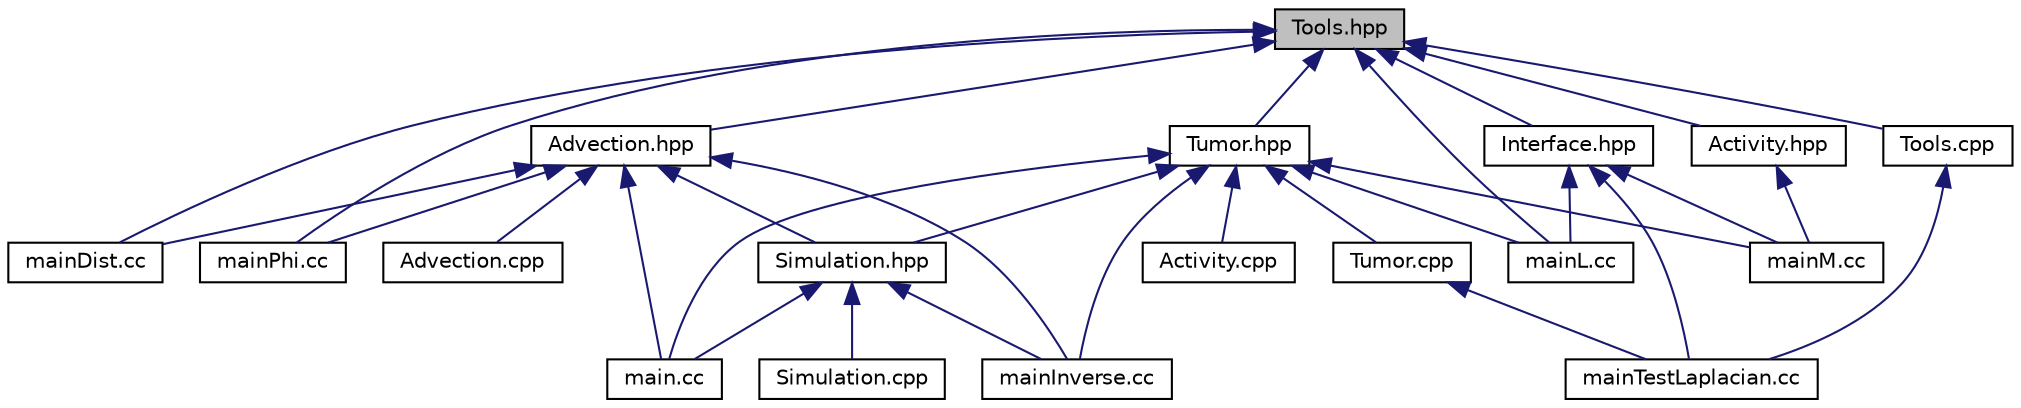 digraph "Tools.hpp"
{
  edge [fontname="Helvetica",fontsize="10",labelfontname="Helvetica",labelfontsize="10"];
  node [fontname="Helvetica",fontsize="10",shape=record];
  Node1 [label="Tools.hpp",height=0.2,width=0.4,color="black", fillcolor="grey75", style="filled", fontcolor="black"];
  Node1 -> Node2 [dir="back",color="midnightblue",fontsize="10",style="solid",fontname="Helvetica"];
  Node2 [label="Tumor.hpp",height=0.2,width=0.4,color="black", fillcolor="white", style="filled",URL="$_tumor_8hpp.html",tooltip="Contain Tumor class tools. "];
  Node2 -> Node3 [dir="back",color="midnightblue",fontsize="10",style="solid",fontname="Helvetica"];
  Node3 [label="Activity.cpp",height=0.2,width=0.4,color="black", fillcolor="white", style="filled",URL="$_activity_8cpp.html"];
  Node2 -> Node4 [dir="back",color="midnightblue",fontsize="10",style="solid",fontname="Helvetica"];
  Node4 [label="main.cc",height=0.2,width=0.4,color="black", fillcolor="white", style="filled",URL="$main_8cc.html",tooltip="Tumor simulation through time. "];
  Node2 -> Node5 [dir="back",color="midnightblue",fontsize="10",style="solid",fontname="Helvetica"];
  Node5 [label="Simulation.hpp",height=0.2,width=0.4,color="black", fillcolor="white", style="filled",URL="$_simulation_8hpp.html"];
  Node5 -> Node4 [dir="back",color="midnightblue",fontsize="10",style="solid",fontname="Helvetica"];
  Node5 -> Node6 [dir="back",color="midnightblue",fontsize="10",style="solid",fontname="Helvetica"];
  Node6 [label="mainInverse.cc",height=0.2,width=0.4,color="black", fillcolor="white", style="filled",URL="$main_inverse_8cc.html"];
  Node5 -> Node7 [dir="back",color="midnightblue",fontsize="10",style="solid",fontname="Helvetica"];
  Node7 [label="Simulation.cpp",height=0.2,width=0.4,color="black", fillcolor="white", style="filled",URL="$_simulation_8cpp.html"];
  Node2 -> Node6 [dir="back",color="midnightblue",fontsize="10",style="solid",fontname="Helvetica"];
  Node2 -> Node8 [dir="back",color="midnightblue",fontsize="10",style="solid",fontname="Helvetica"];
  Node8 [label="mainL.cc",height=0.2,width=0.4,color="black", fillcolor="white", style="filled",URL="$main_l_8cc.html"];
  Node2 -> Node9 [dir="back",color="midnightblue",fontsize="10",style="solid",fontname="Helvetica"];
  Node9 [label="mainM.cc",height=0.2,width=0.4,color="black", fillcolor="white", style="filled",URL="$main_m_8cc.html"];
  Node2 -> Node10 [dir="back",color="midnightblue",fontsize="10",style="solid",fontname="Helvetica"];
  Node10 [label="Tumor.cpp",height=0.2,width=0.4,color="black", fillcolor="white", style="filled",URL="$_tumor_8cpp.html"];
  Node10 -> Node11 [dir="back",color="midnightblue",fontsize="10",style="solid",fontname="Helvetica"];
  Node11 [label="mainTestLaplacian.cc",height=0.2,width=0.4,color="black", fillcolor="white", style="filled",URL="$main_test_laplacian_8cc.html"];
  Node1 -> Node12 [dir="back",color="midnightblue",fontsize="10",style="solid",fontname="Helvetica"];
  Node12 [label="Activity.hpp",height=0.2,width=0.4,color="black", fillcolor="white", style="filled",URL="$_activity_8hpp.html"];
  Node12 -> Node9 [dir="back",color="midnightblue",fontsize="10",style="solid",fontname="Helvetica"];
  Node1 -> Node13 [dir="back",color="midnightblue",fontsize="10",style="solid",fontname="Helvetica"];
  Node13 [label="Advection.hpp",height=0.2,width=0.4,color="black", fillcolor="white", style="filled",URL="$_advection_8hpp.html"];
  Node13 -> Node14 [dir="back",color="midnightblue",fontsize="10",style="solid",fontname="Helvetica"];
  Node14 [label="Advection.cpp",height=0.2,width=0.4,color="black", fillcolor="white", style="filled",URL="$_advection_8cpp.html"];
  Node13 -> Node4 [dir="back",color="midnightblue",fontsize="10",style="solid",fontname="Helvetica"];
  Node13 -> Node5 [dir="back",color="midnightblue",fontsize="10",style="solid",fontname="Helvetica"];
  Node13 -> Node15 [dir="back",color="midnightblue",fontsize="10",style="solid",fontname="Helvetica"];
  Node15 [label="mainDist.cc",height=0.2,width=0.4,color="black", fillcolor="white", style="filled",URL="$main_dist_8cc.html"];
  Node13 -> Node6 [dir="back",color="midnightblue",fontsize="10",style="solid",fontname="Helvetica"];
  Node13 -> Node16 [dir="back",color="midnightblue",fontsize="10",style="solid",fontname="Helvetica"];
  Node16 [label="mainPhi.cc",height=0.2,width=0.4,color="black", fillcolor="white", style="filled",URL="$main_phi_8cc.html"];
  Node1 -> Node17 [dir="back",color="midnightblue",fontsize="10",style="solid",fontname="Helvetica"];
  Node17 [label="Interface.hpp",height=0.2,width=0.4,color="black", fillcolor="white", style="filled",URL="$_interface_8hpp.html"];
  Node17 -> Node8 [dir="back",color="midnightblue",fontsize="10",style="solid",fontname="Helvetica"];
  Node17 -> Node9 [dir="back",color="midnightblue",fontsize="10",style="solid",fontname="Helvetica"];
  Node17 -> Node11 [dir="back",color="midnightblue",fontsize="10",style="solid",fontname="Helvetica"];
  Node1 -> Node15 [dir="back",color="midnightblue",fontsize="10",style="solid",fontname="Helvetica"];
  Node1 -> Node8 [dir="back",color="midnightblue",fontsize="10",style="solid",fontname="Helvetica"];
  Node1 -> Node16 [dir="back",color="midnightblue",fontsize="10",style="solid",fontname="Helvetica"];
  Node1 -> Node18 [dir="back",color="midnightblue",fontsize="10",style="solid",fontname="Helvetica"];
  Node18 [label="Tools.cpp",height=0.2,width=0.4,color="black", fillcolor="white", style="filled",URL="$_tools_8cpp.html"];
  Node18 -> Node11 [dir="back",color="midnightblue",fontsize="10",style="solid",fontname="Helvetica"];
}
